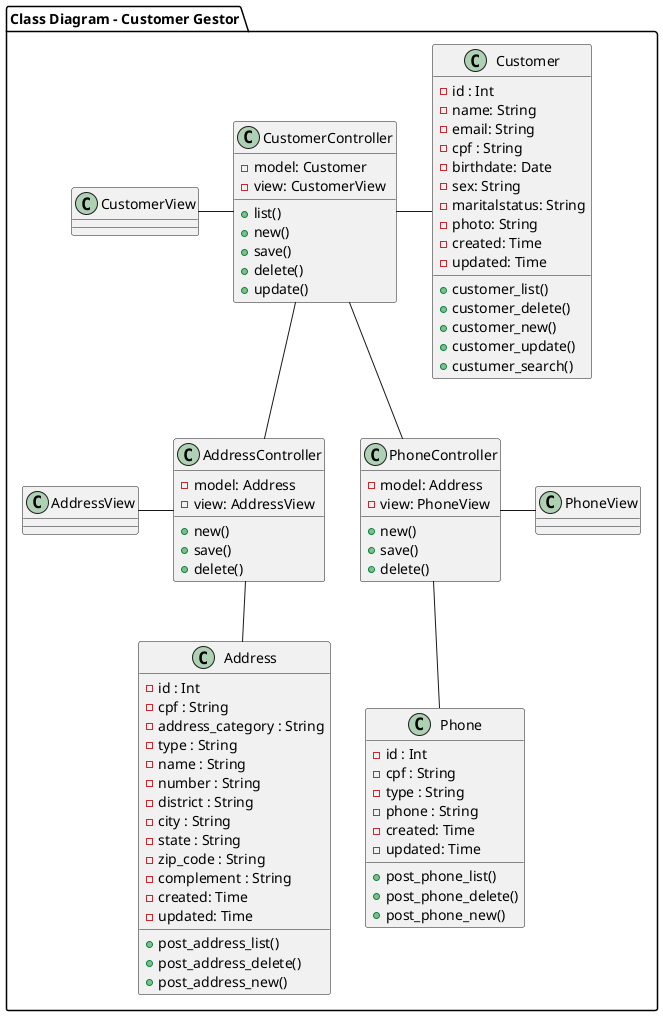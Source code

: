 @startuml Class Diagram

package "Class Diagram - Customer Gestor" {

CustomerController -left- CustomerView
CustomerController -right- Customer
CustomerController -- AddressController
CustomerController -- PhoneController

AddressController -left- AddressView
AddressController -- Address

PhoneController -right- PhoneView
PhoneController -- Phone

class CustomerController {
    -model: Customer
    -view: CustomerView
    +list()
    +new()
    +save()
    +delete()
    +update()
}

class Customer {
    -id : Int
    -name: String
    -email: String
    -cpf : String
    -birthdate: Date
    -sex: String
    -maritalstatus: String
    -photo: String
    -created: Time
    -updated: Time
    +customer_list()
    +customer_delete()
    +customer_new()
    +customer_update()
    +custumer_search()
}

class AddressController {
    -model: Address
    -view: AddressView
    +new()
    +save()
    +delete()
}

class PhoneController {
    -model: Address
    -view: PhoneView
    +new()
    +save()
    +delete()
}

class Address {
    -id : Int
    -cpf : String
    -address_category : String
    -type : String
    -name : String
    -number : String
    -district : String
    -city : String
    -state : String
    -zip_code : String
    -complement : String
    -created: Time
    -updated: Time
    +post_address_list()
    +post_address_delete()
    +post_address_new()
}

class Phone {
    -id : Int
    -cpf : String
    -type : String
    -phone : String
    -created: Time
    -updated: Time
    +post_phone_list()
    +post_phone_delete()
    +post_phone_new()
}

class AddressView {
}

@enduml